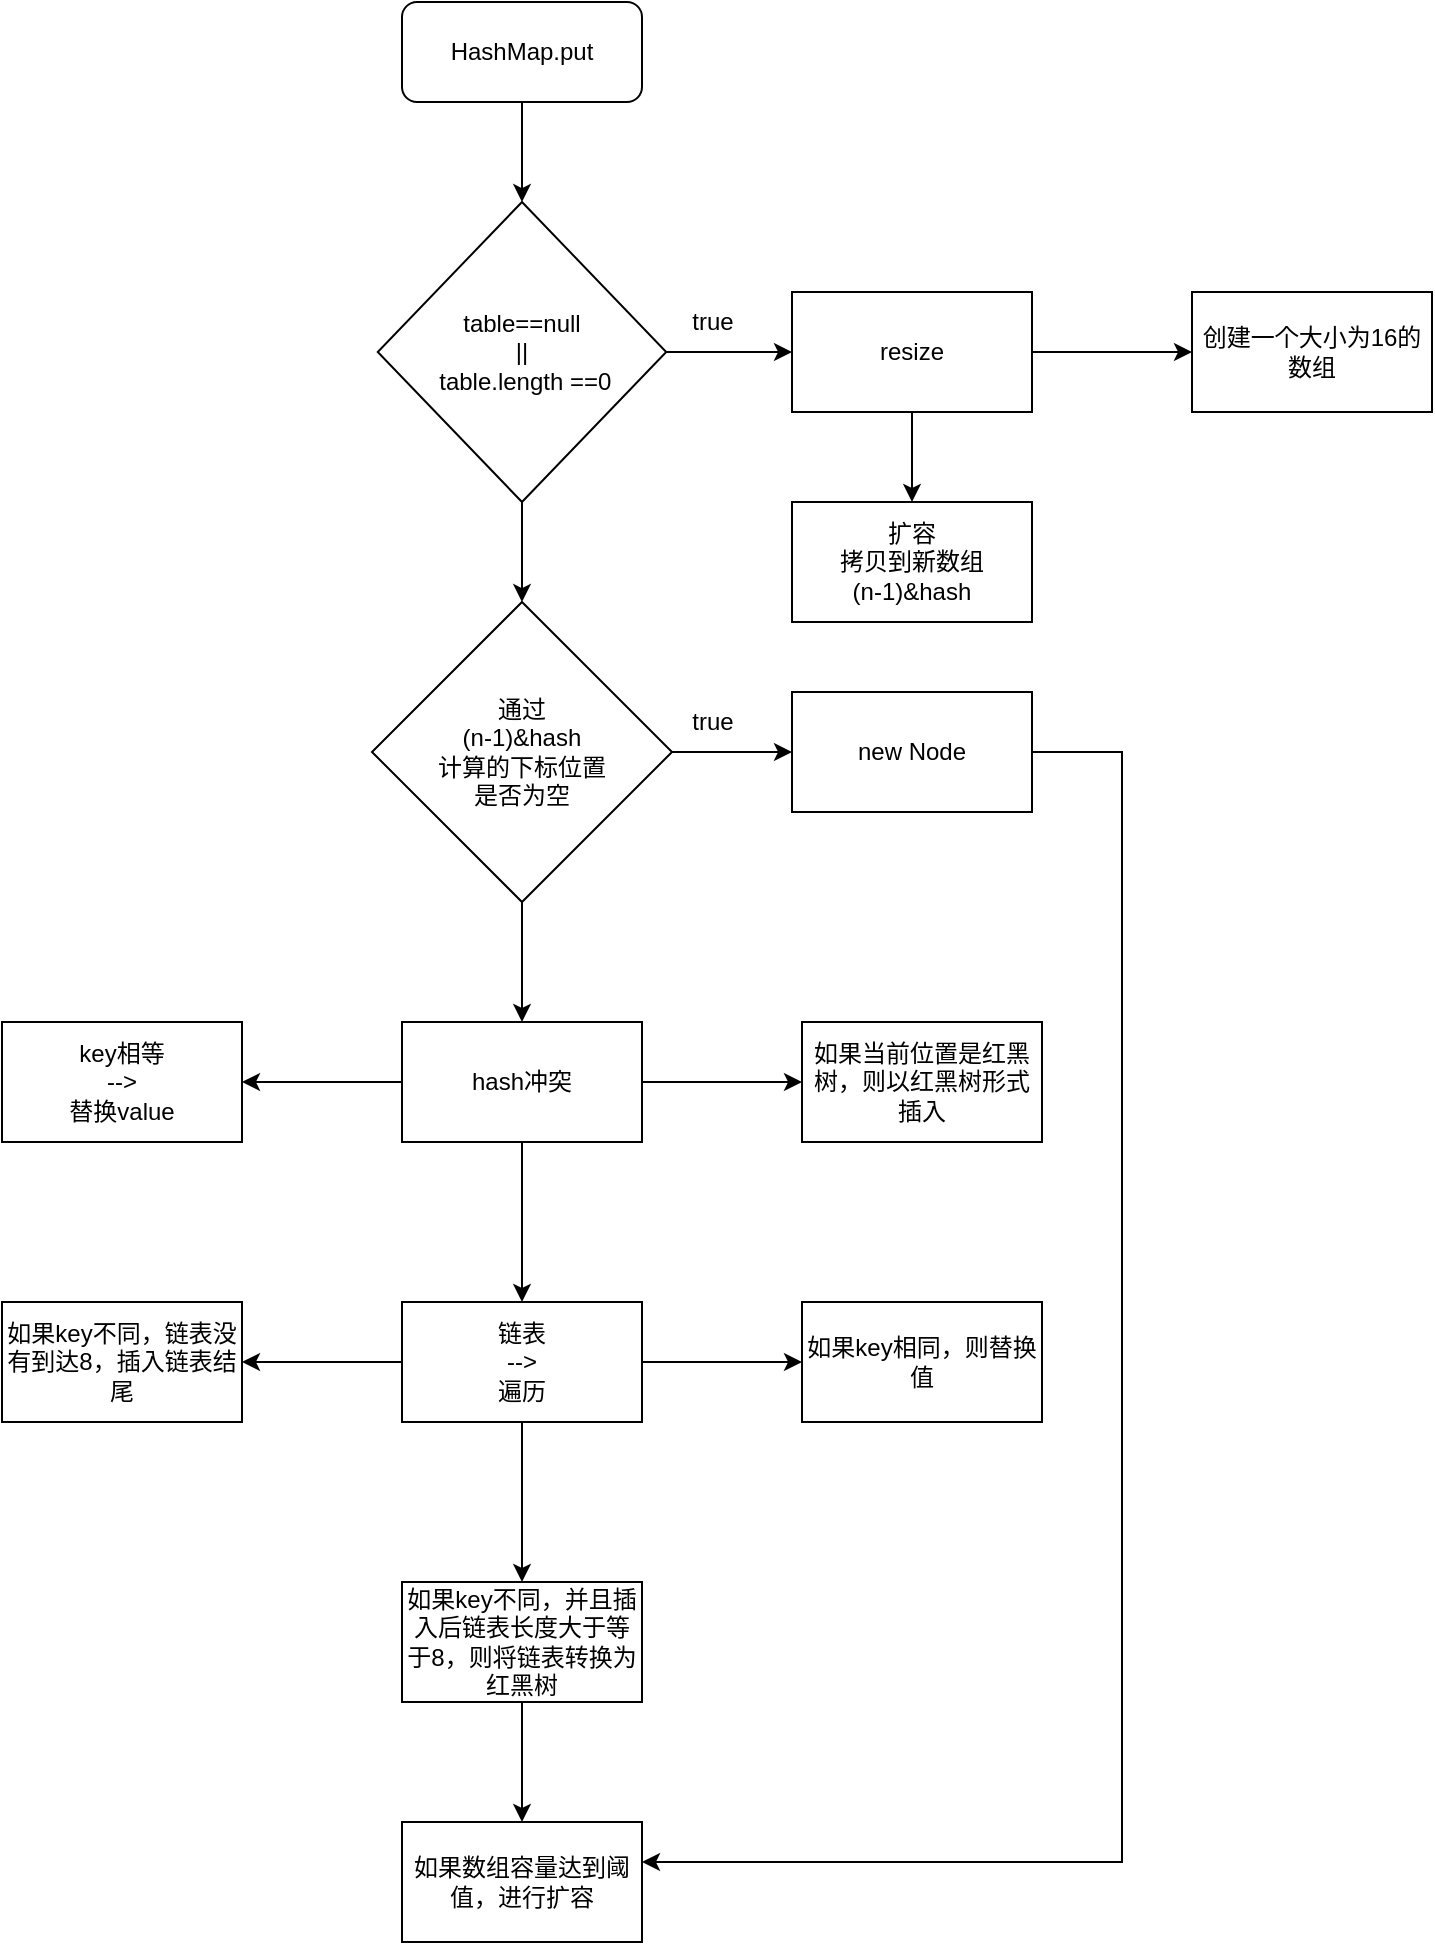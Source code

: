 <mxfile version="14.5.1" type="device"><diagram id="z4aYjNTmQeNeju2Gh7Ro" name="Page-1"><mxGraphModel dx="806" dy="832" grid="1" gridSize="10" guides="1" tooltips="1" connect="1" arrows="1" fold="1" page="1" pageScale="1" pageWidth="850" pageHeight="1100" math="0" shadow="0"><root><mxCell id="0"/><mxCell id="1" parent="0"/><mxCell id="KNdH2yal6CQgVouLuK6u-5" value="" style="edgeStyle=orthogonalEdgeStyle;rounded=0;orthogonalLoop=1;jettySize=auto;html=1;" edge="1" parent="1" source="KNdH2yal6CQgVouLuK6u-1" target="KNdH2yal6CQgVouLuK6u-3"><mxGeometry relative="1" as="geometry"/></mxCell><mxCell id="KNdH2yal6CQgVouLuK6u-1" value="HashMap.put&lt;br&gt;" style="rounded=1;whiteSpace=wrap;html=1;" vertex="1" parent="1"><mxGeometry x="270" y="30" width="120" height="50" as="geometry"/></mxCell><mxCell id="KNdH2yal6CQgVouLuK6u-21" value="" style="edgeStyle=orthogonalEdgeStyle;rounded=0;orthogonalLoop=1;jettySize=auto;html=1;fontSize=14;" edge="1" parent="1" source="KNdH2yal6CQgVouLuK6u-2" target="KNdH2yal6CQgVouLuK6u-20"><mxGeometry relative="1" as="geometry"/></mxCell><mxCell id="KNdH2yal6CQgVouLuK6u-25" value="" style="edgeStyle=orthogonalEdgeStyle;rounded=0;orthogonalLoop=1;jettySize=auto;html=1;fontSize=14;" edge="1" parent="1" source="KNdH2yal6CQgVouLuK6u-2" target="KNdH2yal6CQgVouLuK6u-24"><mxGeometry relative="1" as="geometry"/></mxCell><mxCell id="KNdH2yal6CQgVouLuK6u-27" value="" style="edgeStyle=orthogonalEdgeStyle;rounded=0;orthogonalLoop=1;jettySize=auto;html=1;fontSize=14;" edge="1" parent="1" source="KNdH2yal6CQgVouLuK6u-2" target="KNdH2yal6CQgVouLuK6u-26"><mxGeometry relative="1" as="geometry"/></mxCell><mxCell id="KNdH2yal6CQgVouLuK6u-2" value="hash冲突" style="rounded=0;whiteSpace=wrap;html=1;" vertex="1" parent="1"><mxGeometry x="270" y="540" width="120" height="60" as="geometry"/></mxCell><mxCell id="KNdH2yal6CQgVouLuK6u-7" value="" style="edgeStyle=orthogonalEdgeStyle;rounded=0;orthogonalLoop=1;jettySize=auto;html=1;" edge="1" parent="1" source="KNdH2yal6CQgVouLuK6u-3" target="KNdH2yal6CQgVouLuK6u-6"><mxGeometry relative="1" as="geometry"/></mxCell><mxCell id="KNdH2yal6CQgVouLuK6u-10" value="" style="edgeStyle=orthogonalEdgeStyle;rounded=0;orthogonalLoop=1;jettySize=auto;html=1;" edge="1" parent="1" source="KNdH2yal6CQgVouLuK6u-3" target="KNdH2yal6CQgVouLuK6u-9"><mxGeometry relative="1" as="geometry"/></mxCell><mxCell id="KNdH2yal6CQgVouLuK6u-3" value="table==null &lt;br&gt;||&lt;br&gt;&amp;nbsp;table.length ==0" style="rhombus;whiteSpace=wrap;html=1;" vertex="1" parent="1"><mxGeometry x="257.88" y="130" width="144.23" height="150" as="geometry"/></mxCell><mxCell id="KNdH2yal6CQgVouLuK6u-17" value="" style="edgeStyle=orthogonalEdgeStyle;rounded=0;orthogonalLoop=1;jettySize=auto;html=1;fontSize=14;" edge="1" parent="1" source="KNdH2yal6CQgVouLuK6u-6" target="KNdH2yal6CQgVouLuK6u-16"><mxGeometry relative="1" as="geometry"/></mxCell><mxCell id="KNdH2yal6CQgVouLuK6u-19" value="" style="edgeStyle=orthogonalEdgeStyle;rounded=0;orthogonalLoop=1;jettySize=auto;html=1;fontSize=14;" edge="1" parent="1" source="KNdH2yal6CQgVouLuK6u-6" target="KNdH2yal6CQgVouLuK6u-18"><mxGeometry relative="1" as="geometry"/></mxCell><mxCell id="KNdH2yal6CQgVouLuK6u-6" value="resize" style="rounded=0;whiteSpace=wrap;html=1;" vertex="1" parent="1"><mxGeometry x="465" y="175" width="120" height="60" as="geometry"/></mxCell><mxCell id="KNdH2yal6CQgVouLuK6u-8" value="true" style="text;html=1;align=center;verticalAlign=middle;resizable=0;points=[];autosize=1;" vertex="1" parent="1"><mxGeometry x="405" y="180" width="40" height="20" as="geometry"/></mxCell><mxCell id="KNdH2yal6CQgVouLuK6u-12" value="" style="edgeStyle=orthogonalEdgeStyle;rounded=0;orthogonalLoop=1;jettySize=auto;html=1;" edge="1" parent="1" source="KNdH2yal6CQgVouLuK6u-9" target="KNdH2yal6CQgVouLuK6u-11"><mxGeometry relative="1" as="geometry"/></mxCell><mxCell id="KNdH2yal6CQgVouLuK6u-14" value="" style="edgeStyle=orthogonalEdgeStyle;rounded=0;orthogonalLoop=1;jettySize=auto;html=1;" edge="1" parent="1" source="KNdH2yal6CQgVouLuK6u-9" target="KNdH2yal6CQgVouLuK6u-2"><mxGeometry relative="1" as="geometry"/></mxCell><mxCell id="KNdH2yal6CQgVouLuK6u-9" value="通过&lt;br&gt;(n-1)&amp;amp;hash&lt;br&gt;计算的下标位置&lt;br&gt;是否为空" style="rhombus;whiteSpace=wrap;html=1;" vertex="1" parent="1"><mxGeometry x="255" y="330" width="150" height="150" as="geometry"/></mxCell><mxCell id="KNdH2yal6CQgVouLuK6u-35" value="" style="edgeStyle=orthogonalEdgeStyle;rounded=0;orthogonalLoop=1;jettySize=auto;html=1;fontSize=14;" edge="1" parent="1" source="KNdH2yal6CQgVouLuK6u-11" target="KNdH2yal6CQgVouLuK6u-34"><mxGeometry relative="1" as="geometry"><Array as="points"><mxPoint x="630" y="405"/><mxPoint x="630" y="960"/></Array></mxGeometry></mxCell><mxCell id="KNdH2yal6CQgVouLuK6u-11" value="new Node" style="rounded=0;whiteSpace=wrap;html=1;" vertex="1" parent="1"><mxGeometry x="465" y="375" width="120" height="60" as="geometry"/></mxCell><mxCell id="KNdH2yal6CQgVouLuK6u-13" value="true" style="text;html=1;align=center;verticalAlign=middle;resizable=0;points=[];autosize=1;" vertex="1" parent="1"><mxGeometry x="405" y="380" width="40" height="20" as="geometry"/></mxCell><mxCell id="KNdH2yal6CQgVouLuK6u-16" value="创建一个大小为16的数组" style="whiteSpace=wrap;html=1;rounded=0;" vertex="1" parent="1"><mxGeometry x="665" y="175" width="120" height="60" as="geometry"/></mxCell><mxCell id="KNdH2yal6CQgVouLuK6u-18" value="扩容&lt;br&gt;拷贝到新数组&lt;br&gt;(n-1)&amp;amp;hash&lt;br&gt;" style="whiteSpace=wrap;html=1;rounded=0;" vertex="1" parent="1"><mxGeometry x="465" y="280" width="120" height="60" as="geometry"/></mxCell><mxCell id="KNdH2yal6CQgVouLuK6u-20" value="key相等&lt;br&gt;--&amp;gt;&lt;br&gt;替换value" style="whiteSpace=wrap;html=1;rounded=0;" vertex="1" parent="1"><mxGeometry x="70" y="540" width="120" height="60" as="geometry"/></mxCell><mxCell id="KNdH2yal6CQgVouLuK6u-24" value="如果当前位置是红黑树，则以红黑树形式插入&lt;br&gt;" style="whiteSpace=wrap;html=1;rounded=0;" vertex="1" parent="1"><mxGeometry x="470" y="540" width="120" height="60" as="geometry"/></mxCell><mxCell id="KNdH2yal6CQgVouLuK6u-29" value="" style="edgeStyle=orthogonalEdgeStyle;rounded=0;orthogonalLoop=1;jettySize=auto;html=1;fontSize=14;" edge="1" parent="1" source="KNdH2yal6CQgVouLuK6u-26" target="KNdH2yal6CQgVouLuK6u-28"><mxGeometry relative="1" as="geometry"/></mxCell><mxCell id="KNdH2yal6CQgVouLuK6u-31" value="" style="edgeStyle=orthogonalEdgeStyle;rounded=0;orthogonalLoop=1;jettySize=auto;html=1;fontSize=14;" edge="1" parent="1" source="KNdH2yal6CQgVouLuK6u-26" target="KNdH2yal6CQgVouLuK6u-30"><mxGeometry relative="1" as="geometry"/></mxCell><mxCell id="KNdH2yal6CQgVouLuK6u-33" value="" style="edgeStyle=orthogonalEdgeStyle;rounded=0;orthogonalLoop=1;jettySize=auto;html=1;fontSize=14;" edge="1" parent="1" source="KNdH2yal6CQgVouLuK6u-26" target="KNdH2yal6CQgVouLuK6u-32"><mxGeometry relative="1" as="geometry"/></mxCell><mxCell id="KNdH2yal6CQgVouLuK6u-26" value="链表&lt;br&gt;--&amp;gt;&lt;br&gt;遍历" style="whiteSpace=wrap;html=1;rounded=0;" vertex="1" parent="1"><mxGeometry x="270" y="680" width="120" height="60" as="geometry"/></mxCell><mxCell id="KNdH2yal6CQgVouLuK6u-28" value="如果key不同，链表没有到达8，插入链表结尾&lt;br&gt;" style="whiteSpace=wrap;html=1;rounded=0;" vertex="1" parent="1"><mxGeometry x="70" y="680" width="120" height="60" as="geometry"/></mxCell><mxCell id="KNdH2yal6CQgVouLuK6u-30" value="如果key相同，则替换值&lt;br&gt;" style="whiteSpace=wrap;html=1;rounded=0;" vertex="1" parent="1"><mxGeometry x="470" y="680" width="120" height="60" as="geometry"/></mxCell><mxCell id="KNdH2yal6CQgVouLuK6u-36" value="" style="edgeStyle=orthogonalEdgeStyle;rounded=0;orthogonalLoop=1;jettySize=auto;html=1;fontSize=14;" edge="1" parent="1" source="KNdH2yal6CQgVouLuK6u-32" target="KNdH2yal6CQgVouLuK6u-34"><mxGeometry relative="1" as="geometry"/></mxCell><mxCell id="KNdH2yal6CQgVouLuK6u-32" value="如果key不同，并且插入后链表长度大于等于8，则将链表转换为红黑树&lt;br&gt;" style="whiteSpace=wrap;html=1;rounded=0;" vertex="1" parent="1"><mxGeometry x="270" y="820" width="120" height="60" as="geometry"/></mxCell><mxCell id="KNdH2yal6CQgVouLuK6u-34" value="如果数组容量达到阈值，进行扩容&lt;br&gt;" style="whiteSpace=wrap;html=1;rounded=0;" vertex="1" parent="1"><mxGeometry x="270" y="940" width="120" height="60" as="geometry"/></mxCell></root></mxGraphModel></diagram></mxfile>